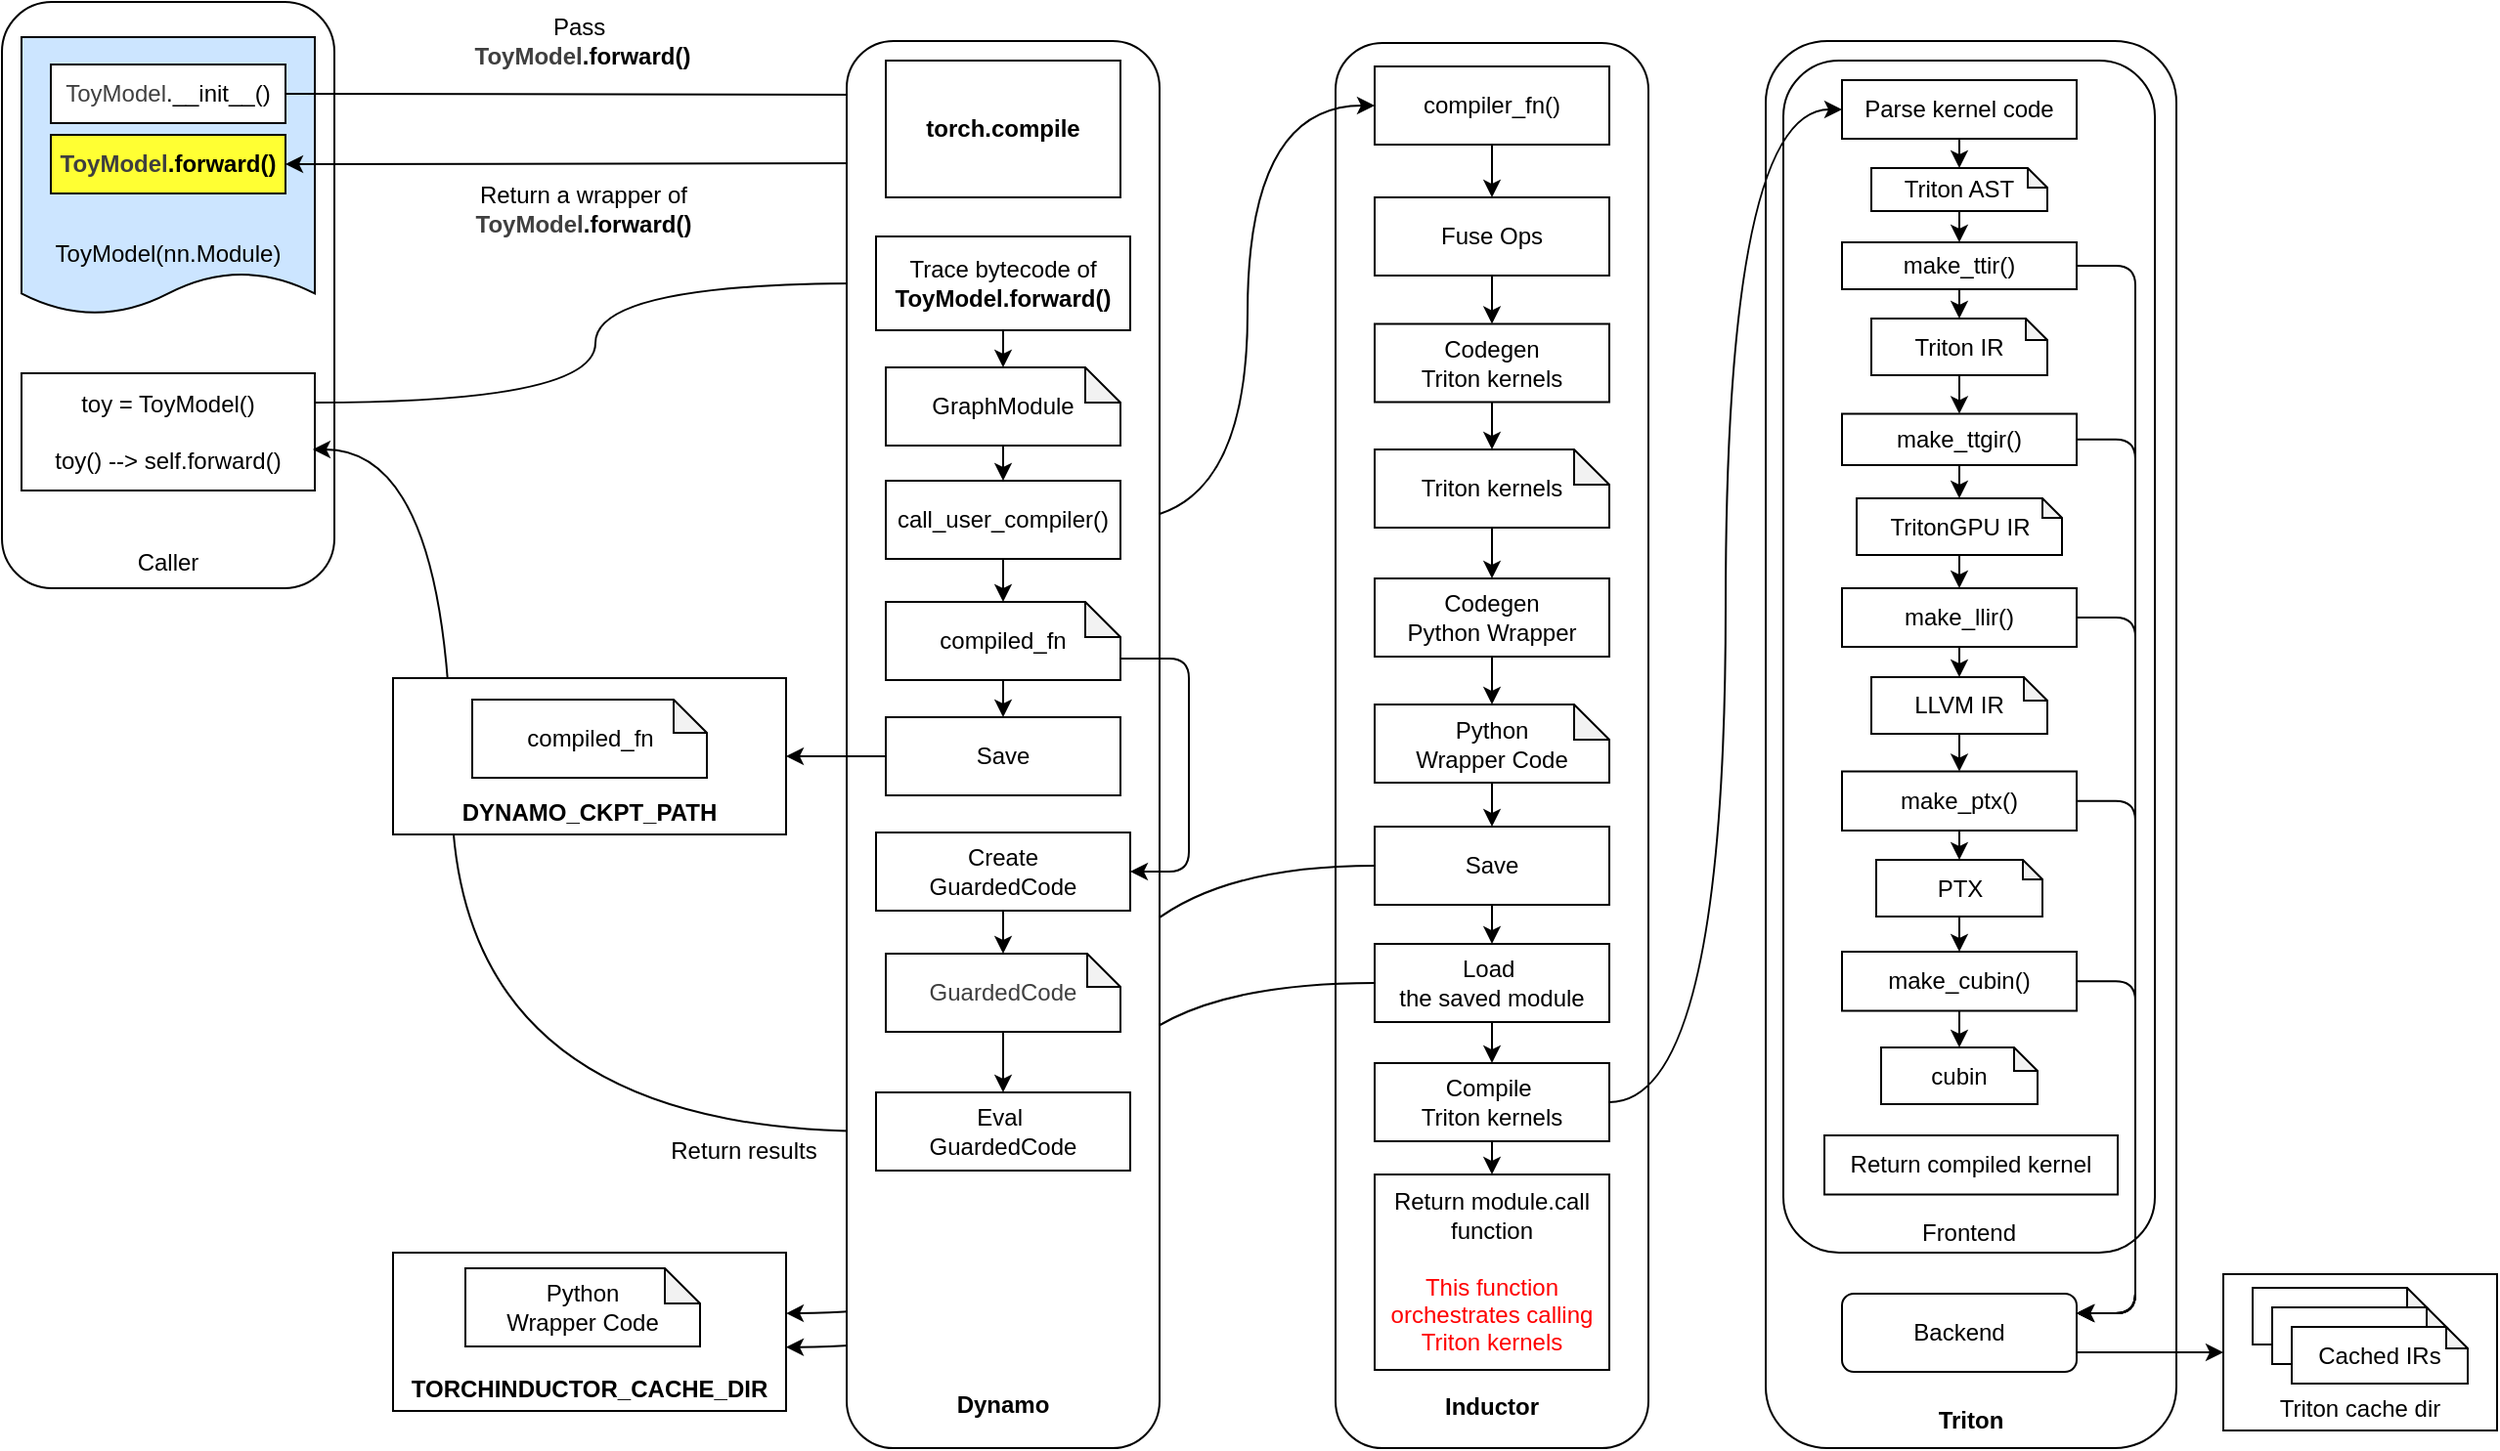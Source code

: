 <mxfile>
    <diagram id="mQL-1gFq4xCnvXei1JIv" name="Page-1">
        <mxGraphModel dx="3562" dy="794" grid="1" gridSize="10" guides="1" tooltips="1" connect="1" arrows="1" fold="1" page="1" pageScale="1" pageWidth="700" pageHeight="1000" math="0" shadow="0">
            <root>
                <mxCell id="0"/>
                <mxCell id="1" parent="0"/>
                <mxCell id="6" value="&lt;div&gt;&lt;b&gt;&lt;br&gt;&lt;/b&gt;&lt;/div&gt;&lt;div&gt;&lt;b&gt;&lt;br&gt;&lt;/b&gt;&lt;/div&gt;&lt;div&gt;&lt;b&gt;&lt;br&gt;&lt;/b&gt;&lt;/div&gt;&lt;div&gt;&lt;b&gt;&lt;br&gt;&lt;/b&gt;&lt;/div&gt;&lt;div&gt;&lt;b&gt;&lt;br&gt;&lt;/b&gt;&lt;/div&gt;&lt;div&gt;&lt;b&gt;&lt;br&gt;&lt;/b&gt;&lt;/div&gt;&lt;div&gt;&lt;b&gt;&lt;br&gt;&lt;/b&gt;&lt;/div&gt;&lt;div&gt;&lt;b&gt;&lt;br&gt;&lt;/b&gt;&lt;/div&gt;&lt;div&gt;&lt;b&gt;&lt;br&gt;&lt;/b&gt;&lt;/div&gt;&lt;div&gt;&lt;b&gt;&lt;br&gt;&lt;/b&gt;&lt;/div&gt;&lt;div&gt;&lt;b&gt;&lt;br&gt;&lt;/b&gt;&lt;/div&gt;&lt;div&gt;&lt;b&gt;&lt;br&gt;&lt;/b&gt;&lt;/div&gt;&lt;div&gt;&lt;b&gt;&lt;br&gt;&lt;/b&gt;&lt;/div&gt;&lt;div&gt;&lt;b&gt;&lt;br&gt;&lt;/b&gt;&lt;/div&gt;&lt;div&gt;&lt;b&gt;&lt;br&gt;&lt;/b&gt;&lt;/div&gt;&lt;div&gt;&lt;b&gt;&lt;br&gt;&lt;/b&gt;&lt;/div&gt;&lt;div&gt;&lt;b&gt;&lt;br&gt;&lt;/b&gt;&lt;/div&gt;&lt;div&gt;&lt;b&gt;&lt;br&gt;&lt;/b&gt;&lt;/div&gt;&lt;div&gt;&lt;b&gt;&lt;br&gt;&lt;/b&gt;&lt;/div&gt;&lt;div&gt;&lt;b&gt;&lt;br&gt;&lt;/b&gt;&lt;/div&gt;&lt;div&gt;&lt;b&gt;&lt;br&gt;&lt;/b&gt;&lt;/div&gt;&lt;div&gt;&lt;b&gt;&lt;br&gt;&lt;/b&gt;&lt;/div&gt;&lt;div&gt;&lt;b&gt;&lt;br&gt;&lt;/b&gt;&lt;/div&gt;&lt;div&gt;&lt;b&gt;&lt;br&gt;&lt;/b&gt;&lt;/div&gt;&lt;div&gt;&lt;b&gt;&lt;br&gt;&lt;/b&gt;&lt;/div&gt;&lt;div&gt;&lt;b&gt;&lt;br&gt;&lt;/b&gt;&lt;/div&gt;&lt;div&gt;&lt;b&gt;&lt;br&gt;&lt;/b&gt;&lt;/div&gt;&lt;div&gt;&lt;b&gt;&lt;br&gt;&lt;/b&gt;&lt;/div&gt;&lt;div&gt;&lt;b&gt;&lt;br&gt;&lt;/b&gt;&lt;/div&gt;&lt;div&gt;&lt;b&gt;&lt;br&gt;&lt;/b&gt;&lt;/div&gt;&lt;div&gt;&lt;b&gt;&lt;br&gt;&lt;/b&gt;&lt;/div&gt;&lt;div&gt;&lt;b&gt;&lt;br&gt;&lt;/b&gt;&lt;/div&gt;&lt;div&gt;&lt;b&gt;&lt;br&gt;&lt;/b&gt;&lt;/div&gt;&lt;div&gt;&lt;b&gt;&lt;br&gt;&lt;/b&gt;&lt;/div&gt;&lt;div&gt;&lt;b&gt;&lt;br&gt;&lt;/b&gt;&lt;/div&gt;&lt;div&gt;&lt;b&gt;&lt;br&gt;&lt;/b&gt;&lt;/div&gt;&lt;div&gt;&lt;b&gt;&lt;br&gt;&lt;/b&gt;&lt;/div&gt;&lt;div&gt;&lt;b&gt;&lt;br&gt;&lt;/b&gt;&lt;/div&gt;&lt;div&gt;&lt;b&gt;&lt;br&gt;&lt;/b&gt;&lt;/div&gt;&lt;div&gt;&lt;b&gt;&lt;br&gt;&lt;/b&gt;&lt;/div&gt;&lt;div&gt;&lt;b&gt;&lt;br&gt;&lt;/b&gt;&lt;/div&gt;&lt;div&gt;&lt;b&gt;&lt;br&gt;&lt;/b&gt;&lt;/div&gt;&lt;div&gt;&lt;b&gt;&lt;br&gt;&lt;/b&gt;&lt;/div&gt;&lt;div&gt;&lt;b&gt;&lt;br&gt;&lt;/b&gt;&lt;/div&gt;&lt;div&gt;&lt;b&gt;&lt;br&gt;&lt;/b&gt;&lt;/div&gt;&lt;div&gt;&lt;b&gt;&lt;br&gt;&lt;/b&gt;&lt;/div&gt;&lt;div&gt;&lt;b&gt;&lt;br&gt;&lt;/b&gt;&lt;/div&gt;&lt;b&gt;Inductor&lt;/b&gt;" style="rounded=1;whiteSpace=wrap;html=1;" parent="1" vertex="1">
                    <mxGeometry x="-678" y="61" width="160" height="719" as="geometry"/>
                </mxCell>
                <mxCell id="36" style="edgeStyle=orthogonalEdgeStyle;curved=1;html=1;exitX=1;exitY=0.5;exitDx=0;exitDy=0;entryX=0;entryY=0.5;entryDx=0;entryDy=0;" parent="1" source="23" target="35" edge="1">
                    <mxGeometry relative="1" as="geometry"/>
                </mxCell>
                <mxCell id="142" style="edgeStyle=none;html=1;exitX=0.5;exitY=1;exitDx=0;exitDy=0;entryX=0.5;entryY=0;entryDx=0;entryDy=0;" edge="1" parent="1" source="35" target="141">
                    <mxGeometry relative="1" as="geometry"/>
                </mxCell>
                <mxCell id="35" value="compiler_fn()" style="rounded=0;whiteSpace=wrap;html=1;" parent="1" vertex="1">
                    <mxGeometry x="-658" y="73" width="120" height="40" as="geometry"/>
                </mxCell>
                <mxCell id="46" value="&lt;div&gt;&lt;br&gt;&lt;/div&gt;&lt;div&gt;&lt;br&gt;&lt;/div&gt;&lt;div&gt;&lt;br&gt;&lt;/div&gt;&lt;div&gt;&lt;br&gt;&lt;/div&gt;&lt;div&gt;&lt;br&gt;&lt;/div&gt;&lt;div&gt;&lt;br&gt;&lt;/div&gt;&lt;div&gt;&lt;br&gt;&lt;/div&gt;&lt;div&gt;&lt;br&gt;&lt;/div&gt;&lt;div&gt;&lt;br&gt;&lt;/div&gt;&lt;div&gt;&lt;br&gt;&lt;/div&gt;&lt;div&gt;&lt;br&gt;&lt;/div&gt;&lt;div&gt;&lt;br&gt;&lt;/div&gt;&lt;div&gt;&lt;br&gt;&lt;/div&gt;&lt;div&gt;&lt;br&gt;&lt;/div&gt;&lt;div&gt;&lt;br&gt;&lt;/div&gt;&lt;div&gt;&lt;br&gt;&lt;/div&gt;&lt;div&gt;&lt;br&gt;&lt;/div&gt;&lt;div&gt;&lt;br&gt;&lt;/div&gt;&lt;div&gt;&lt;br&gt;&lt;/div&gt;Caller" style="rounded=1;whiteSpace=wrap;html=1;" parent="1" vertex="1">
                    <mxGeometry x="-1360" y="40" width="170" height="300" as="geometry"/>
                </mxCell>
                <mxCell id="48" value="&lt;br&gt;&lt;div&gt;&lt;br&gt;&lt;/div&gt;&lt;div&gt;&lt;br&gt;&lt;/div&gt;&lt;div&gt;&lt;br&gt;&lt;/div&gt;&lt;div&gt;&lt;br&gt;&lt;/div&gt;&lt;div&gt;&lt;br&gt;&lt;/div&gt;&lt;div&gt;&lt;br&gt;&lt;/div&gt;&lt;div&gt;ToyModel(nn.Module)&lt;/div&gt;" style="shape=document;whiteSpace=wrap;html=1;boundedLbl=1;size=0.152;fillColor=#CCE5FF;" parent="1" vertex="1">
                    <mxGeometry x="-1350" y="58" width="150" height="142" as="geometry"/>
                </mxCell>
                <mxCell id="49" value="&lt;span style=&quot;color: rgb(0, 0, 0);&quot;&gt;Pass&amp;nbsp;&lt;/span&gt;&lt;div&gt;&lt;span style=&quot;color: rgb(0, 0, 0);&quot;&gt;&lt;b&gt;&lt;span style=&quot;color: rgb(63, 63, 63);&quot;&gt;ToyModel&lt;/span&gt;.forward()&lt;/b&gt;&lt;/span&gt;&lt;/div&gt;" style="text;html=1;align=center;verticalAlign=middle;whiteSpace=wrap;rounded=0;" parent="1" vertex="1">
                    <mxGeometry x="-1118" y="40" width="110" height="40" as="geometry"/>
                </mxCell>
                <mxCell id="53" value="" style="endArrow=classic;html=1;exitX=0;exitY=0.75;exitDx=0;exitDy=0;entryX=1;entryY=0.5;entryDx=0;entryDy=0;" parent="1" source="11" target="57" edge="1">
                    <mxGeometry width="50" height="50" relative="1" as="geometry">
                        <mxPoint x="-1108" y="103" as="sourcePoint"/>
                        <mxPoint x="-1258" y="103" as="targetPoint"/>
                    </mxGeometry>
                </mxCell>
                <mxCell id="54" value="&lt;span style=&quot;color: rgb(0, 0, 0);&quot;&gt;Return a wrapper of&lt;/span&gt;&lt;div&gt;&lt;b&gt;&lt;span style=&quot;color: rgb(63, 63, 63);&quot;&gt;ToyModel&lt;/span&gt;&lt;span style=&quot;color: rgb(0, 0, 0);&quot;&gt;.forward()&lt;/span&gt;&lt;/b&gt;&lt;/div&gt;" style="text;html=1;align=center;verticalAlign=middle;whiteSpace=wrap;rounded=0;" parent="1" vertex="1">
                    <mxGeometry x="-1130.5" y="128" width="135" height="35" as="geometry"/>
                </mxCell>
                <mxCell id="55" value="toy = ToyModel()&lt;div&gt;&lt;br&gt;&lt;/div&gt;&lt;div&gt;toy() --&amp;gt; self.forward()&lt;/div&gt;" style="rounded=0;whiteSpace=wrap;html=1;" parent="1" vertex="1">
                    <mxGeometry x="-1350" y="230" width="150" height="60" as="geometry"/>
                </mxCell>
                <mxCell id="12" style="edgeStyle=none;html=1;exitX=1;exitY=0.5;exitDx=0;exitDy=0;entryX=0;entryY=0.25;entryDx=0;entryDy=0;" parent="1" source="56" target="11" edge="1">
                    <mxGeometry relative="1" as="geometry">
                        <mxPoint x="-1257" y="80" as="sourcePoint"/>
                        <mxPoint x="-1109" y="80" as="targetPoint"/>
                    </mxGeometry>
                </mxCell>
                <mxCell id="56" value="&lt;span style=&quot;color: rgb(63, 63, 63);&quot;&gt;ToyModel&lt;/span&gt;&lt;span style=&quot;color: rgb(0, 0, 0);&quot;&gt;.__init__()&lt;/span&gt;" style="rounded=0;whiteSpace=wrap;html=1;" parent="1" vertex="1">
                    <mxGeometry x="-1335" y="72" width="120" height="30" as="geometry"/>
                </mxCell>
                <mxCell id="57" value="&lt;b&gt;&lt;span style=&quot;color: rgb(63, 63, 63);&quot;&gt;ToyModel&lt;/span&gt;&lt;span style=&quot;color: rgb(0, 0, 0);&quot;&gt;.&lt;span style=&quot;color: rgb(63, 63, 63);&quot;&gt;&lt;span style=&quot;color: rgb(0, 0, 0);&quot;&gt;forward&lt;/span&gt;&lt;/span&gt;()&lt;/span&gt;&lt;/b&gt;" style="rounded=0;whiteSpace=wrap;html=1;fillColor=#FFFF33;" parent="1" vertex="1">
                    <mxGeometry x="-1335" y="108" width="120" height="30" as="geometry"/>
                </mxCell>
                <mxCell id="67" value="Return results" style="text;html=1;align=center;verticalAlign=middle;whiteSpace=wrap;rounded=0;" parent="1" vertex="1">
                    <mxGeometry x="-1048" y="610" width="135" height="35" as="geometry"/>
                </mxCell>
                <mxCell id="68" value="&lt;div&gt;&lt;b&gt;&lt;br&gt;&lt;/b&gt;&lt;/div&gt;&lt;div&gt;&lt;b&gt;&lt;br&gt;&lt;/b&gt;&lt;/div&gt;&lt;div&gt;&lt;b&gt;&lt;br&gt;&lt;/b&gt;&lt;/div&gt;&lt;div&gt;&lt;b&gt;&lt;br&gt;&lt;/b&gt;&lt;/div&gt;&lt;div&gt;&lt;b&gt;&lt;br&gt;&lt;/b&gt;&lt;/div&gt;&lt;div&gt;&lt;b&gt;&lt;br&gt;&lt;/b&gt;&lt;/div&gt;&lt;div&gt;&lt;b&gt;&lt;br&gt;&lt;/b&gt;&lt;/div&gt;&lt;div&gt;&lt;b&gt;&lt;br&gt;&lt;/b&gt;&lt;/div&gt;&lt;div&gt;&lt;b&gt;&lt;br&gt;&lt;/b&gt;&lt;/div&gt;&lt;div&gt;&lt;b&gt;&lt;br&gt;&lt;/b&gt;&lt;/div&gt;&lt;div&gt;&lt;b&gt;&lt;br&gt;&lt;/b&gt;&lt;/div&gt;&lt;div&gt;&lt;b&gt;&lt;br&gt;&lt;/b&gt;&lt;/div&gt;&lt;div&gt;&lt;b&gt;&lt;br&gt;&lt;/b&gt;&lt;/div&gt;&lt;div&gt;&lt;b&gt;&lt;br&gt;&lt;/b&gt;&lt;/div&gt;&lt;div&gt;&lt;b&gt;&lt;br&gt;&lt;/b&gt;&lt;/div&gt;&lt;div&gt;&lt;b&gt;&lt;br&gt;&lt;/b&gt;&lt;/div&gt;&lt;div&gt;&lt;b&gt;&lt;br&gt;&lt;/b&gt;&lt;/div&gt;&lt;div&gt;&lt;b&gt;&lt;br&gt;&lt;/b&gt;&lt;/div&gt;&lt;div&gt;&lt;b&gt;&lt;br&gt;&lt;/b&gt;&lt;/div&gt;&lt;div&gt;&lt;b&gt;&lt;br&gt;&lt;/b&gt;&lt;/div&gt;&lt;div&gt;&lt;b&gt;&lt;br&gt;&lt;/b&gt;&lt;/div&gt;&lt;div&gt;&lt;b&gt;&lt;br&gt;&lt;/b&gt;&lt;/div&gt;&lt;div&gt;&lt;b&gt;&lt;br&gt;&lt;/b&gt;&lt;/div&gt;&lt;div&gt;&lt;b&gt;&lt;br&gt;&lt;/b&gt;&lt;/div&gt;&lt;div&gt;&lt;b&gt;&lt;br&gt;&lt;/b&gt;&lt;/div&gt;&lt;div&gt;&lt;b&gt;&lt;br&gt;&lt;/b&gt;&lt;/div&gt;&lt;div&gt;&lt;b&gt;&lt;br&gt;&lt;/b&gt;&lt;/div&gt;&lt;div&gt;&lt;b&gt;&lt;br&gt;&lt;/b&gt;&lt;/div&gt;&lt;div&gt;&lt;b&gt;&lt;br&gt;&lt;/b&gt;&lt;/div&gt;&lt;div&gt;&lt;b&gt;&lt;br&gt;&lt;/b&gt;&lt;/div&gt;&lt;div&gt;&lt;b&gt;&lt;br&gt;&lt;/b&gt;&lt;/div&gt;&lt;div&gt;&lt;b&gt;&lt;br&gt;&lt;/b&gt;&lt;/div&gt;&lt;div&gt;&lt;b&gt;&lt;br&gt;&lt;/b&gt;&lt;/div&gt;&lt;div&gt;&lt;b&gt;&lt;br&gt;&lt;/b&gt;&lt;/div&gt;&lt;div&gt;&lt;b&gt;&lt;br&gt;&lt;/b&gt;&lt;/div&gt;&lt;div&gt;&lt;b&gt;&lt;br&gt;&lt;/b&gt;&lt;/div&gt;&lt;div&gt;&lt;b&gt;&lt;br&gt;&lt;/b&gt;&lt;/div&gt;&lt;div&gt;&lt;b&gt;&lt;br&gt;&lt;/b&gt;&lt;/div&gt;&lt;div&gt;&lt;span style=&quot;background-color: transparent;&quot;&gt;&lt;b&gt;&lt;br&gt;&lt;/b&gt;&lt;/span&gt;&lt;/div&gt;&lt;div&gt;&lt;span style=&quot;background-color: transparent;&quot;&gt;&lt;b&gt;&lt;br&gt;&lt;/b&gt;&lt;/span&gt;&lt;/div&gt;&lt;div&gt;&lt;span style=&quot;background-color: transparent;&quot;&gt;&lt;b&gt;&lt;br&gt;&lt;/b&gt;&lt;/span&gt;&lt;/div&gt;&lt;div&gt;&lt;span style=&quot;background-color: transparent;&quot;&gt;&lt;b&gt;&lt;br&gt;&lt;/b&gt;&lt;/span&gt;&lt;/div&gt;&lt;div&gt;&lt;span style=&quot;background-color: transparent;&quot;&gt;&lt;b&gt;&lt;br&gt;&lt;/b&gt;&lt;/span&gt;&lt;/div&gt;&lt;div&gt;&lt;span style=&quot;background-color: transparent;&quot;&gt;&lt;b&gt;&lt;br&gt;&lt;/b&gt;&lt;/span&gt;&lt;/div&gt;&lt;div&gt;&lt;span style=&quot;background-color: transparent;&quot;&gt;&lt;b&gt;&lt;br&gt;&lt;/b&gt;&lt;/span&gt;&lt;/div&gt;&lt;div&gt;&lt;span style=&quot;background-color: transparent;&quot;&gt;&lt;b&gt;&lt;br&gt;&lt;/b&gt;&lt;/span&gt;&lt;/div&gt;&lt;div&gt;&lt;span style=&quot;background-color: transparent;&quot;&gt;&lt;b&gt;&lt;br&gt;&lt;/b&gt;&lt;/span&gt;&lt;/div&gt;&lt;div&gt;&lt;span style=&quot;background-color: transparent;&quot;&gt;&lt;b&gt;&lt;br&gt;&lt;/b&gt;&lt;/span&gt;&lt;/div&gt;&lt;div&gt;&lt;span style=&quot;background-color: transparent;&quot;&gt;&lt;b&gt;Triton&lt;/b&gt;&lt;/span&gt;&lt;/div&gt;" style="rounded=1;whiteSpace=wrap;html=1;" parent="1" vertex="1">
                    <mxGeometry x="-458" y="60" width="210" height="720" as="geometry"/>
                </mxCell>
                <mxCell id="73" value="&lt;div&gt;&lt;br&gt;&lt;/div&gt;&lt;div&gt;&lt;br&gt;&lt;/div&gt;&lt;div&gt;&lt;br&gt;&lt;/div&gt;&lt;div&gt;&lt;br&gt;&lt;/div&gt;&lt;div&gt;&lt;br&gt;&lt;/div&gt;&lt;div&gt;&lt;br&gt;&lt;/div&gt;&lt;div&gt;&lt;br&gt;&lt;/div&gt;&lt;div&gt;&lt;br&gt;&lt;/div&gt;&lt;div&gt;&lt;br&gt;&lt;/div&gt;&lt;div&gt;&lt;br&gt;&lt;/div&gt;&lt;div&gt;&lt;br&gt;&lt;/div&gt;&lt;div&gt;&lt;br&gt;&lt;/div&gt;&lt;div&gt;&lt;br&gt;&lt;/div&gt;&lt;div&gt;&lt;br&gt;&lt;/div&gt;&lt;div&gt;&lt;br&gt;&lt;/div&gt;&lt;div&gt;&lt;br&gt;&lt;/div&gt;&lt;div&gt;&lt;br&gt;&lt;/div&gt;&lt;div&gt;&lt;br&gt;&lt;/div&gt;&lt;div&gt;&lt;br&gt;&lt;/div&gt;&lt;div&gt;&lt;br&gt;&lt;/div&gt;&lt;div&gt;&lt;br&gt;&lt;/div&gt;&lt;div&gt;&lt;br&gt;&lt;/div&gt;&lt;div&gt;&lt;br&gt;&lt;/div&gt;&lt;div&gt;&lt;br&gt;&lt;/div&gt;&lt;div&gt;&lt;br&gt;&lt;/div&gt;&lt;div&gt;&lt;br&gt;&lt;/div&gt;&lt;div&gt;&lt;br&gt;&lt;/div&gt;&lt;div&gt;&lt;br&gt;&lt;/div&gt;&lt;div&gt;&lt;br&gt;&lt;/div&gt;&lt;div&gt;&lt;br&gt;&lt;/div&gt;&lt;div&gt;&lt;br&gt;&lt;/div&gt;&lt;div&gt;&lt;br&gt;&lt;/div&gt;&lt;div&gt;&lt;br&gt;&lt;/div&gt;&lt;div&gt;&lt;br&gt;&lt;/div&gt;&lt;div&gt;&lt;br&gt;&lt;/div&gt;&lt;div&gt;&lt;br&gt;&lt;/div&gt;&lt;div&gt;&lt;br&gt;&lt;/div&gt;&lt;div&gt;&lt;br&gt;&lt;/div&gt;&lt;div&gt;&lt;br&gt;&lt;/div&gt;&lt;div&gt;&lt;br&gt;&lt;/div&gt;&lt;div&gt;&lt;br&gt;&lt;/div&gt;&lt;div&gt;Frontend&lt;/div&gt;" style="rounded=1;whiteSpace=wrap;html=1;" parent="1" vertex="1">
                    <mxGeometry x="-449" y="70" width="190" height="610" as="geometry"/>
                </mxCell>
                <mxCell id="74" value="Parse kernel code" style="rounded=0;whiteSpace=wrap;html=1;" parent="1" vertex="1">
                    <mxGeometry x="-419" y="80" width="120" height="30" as="geometry"/>
                </mxCell>
                <mxCell id="101" style="edgeStyle=entityRelationEdgeStyle;html=1;exitX=1;exitY=0.5;exitDx=0;exitDy=0;entryX=1;entryY=0.25;entryDx=0;entryDy=0;" parent="1" source="76" target="85" edge="1">
                    <mxGeometry relative="1" as="geometry"/>
                </mxCell>
                <mxCell id="76" value="make_ttir()" style="rounded=0;whiteSpace=wrap;html=1;" parent="1" vertex="1">
                    <mxGeometry x="-419" y="163" width="120" height="24" as="geometry"/>
                </mxCell>
                <mxCell id="77" value="" style="endArrow=classic;html=1;curved=1;entryX=0.5;entryY=0;entryDx=0;entryDy=0;exitX=0.5;exitY=1;exitDx=0;exitDy=0;entryPerimeter=0;" parent="1" source="74" target="97" edge="1">
                    <mxGeometry width="50" height="50" relative="1" as="geometry">
                        <mxPoint x="-403" y="123" as="sourcePoint"/>
                        <mxPoint x="-378" y="140" as="targetPoint"/>
                    </mxGeometry>
                </mxCell>
                <mxCell id="80" value="Codegen&lt;div&gt;Triton kernels&lt;/div&gt;" style="rounded=0;whiteSpace=wrap;html=1;" parent="1" vertex="1">
                    <mxGeometry x="-658" y="204.75" width="120" height="40" as="geometry"/>
                </mxCell>
                <mxCell id="83" value="" style="endArrow=classic;html=1;curved=1;entryX=0.5;entryY=0;entryDx=0;entryDy=0;exitX=0.5;exitY=1;exitDx=0;exitDy=0;exitPerimeter=0;" parent="1" source="97" target="76" edge="1">
                    <mxGeometry width="50" height="50" relative="1" as="geometry">
                        <mxPoint x="-378" y="174" as="sourcePoint"/>
                        <mxPoint x="-588" y="279" as="targetPoint"/>
                    </mxGeometry>
                </mxCell>
                <mxCell id="133" style="edgeStyle=orthogonalEdgeStyle;curved=1;html=1;exitX=1;exitY=0.75;exitDx=0;exitDy=0;entryX=0;entryY=0.5;entryDx=0;entryDy=0;" parent="1" source="85" target="70" edge="1">
                    <mxGeometry relative="1" as="geometry"/>
                </mxCell>
                <mxCell id="85" value="Backend" style="rounded=1;whiteSpace=wrap;html=1;" parent="1" vertex="1">
                    <mxGeometry x="-419" y="701" width="120" height="40" as="geometry"/>
                </mxCell>
                <mxCell id="149" style="edgeStyle=none;html=1;exitX=0.5;exitY=1;exitDx=0;exitDy=0;exitPerimeter=0;entryX=0.5;entryY=0;entryDx=0;entryDy=0;" edge="1" parent="1" source="96" target="147">
                    <mxGeometry relative="1" as="geometry"/>
                </mxCell>
                <mxCell id="96" value="&lt;span style=&quot;color: rgb(0, 0, 0);&quot;&gt;Triton kernels&lt;/span&gt;" style="shape=note;whiteSpace=wrap;html=1;backgroundOutline=1;darkOpacity=0.05;align=center;size=18;" parent="1" vertex="1">
                    <mxGeometry x="-658" y="269" width="120" height="40" as="geometry"/>
                </mxCell>
                <mxCell id="97" value="&lt;span style=&quot;color: rgb(0, 0, 0);&quot;&gt;Triton AST&lt;/span&gt;" style="shape=note;whiteSpace=wrap;html=1;backgroundOutline=1;darkOpacity=0.05;align=center;size=10;" parent="1" vertex="1">
                    <mxGeometry x="-404" y="125" width="90" height="22" as="geometry"/>
                </mxCell>
                <mxCell id="98" value="&lt;span style=&quot;color: rgb(0, 0, 0);&quot;&gt;Triton IR&lt;/span&gt;" style="shape=note;whiteSpace=wrap;html=1;backgroundOutline=1;darkOpacity=0.05;align=center;size=11;" parent="1" vertex="1">
                    <mxGeometry x="-404" y="202" width="90" height="29" as="geometry"/>
                </mxCell>
                <mxCell id="100" value="" style="endArrow=classic;html=1;curved=1;entryX=0.5;entryY=0;entryDx=0;entryDy=0;entryPerimeter=0;exitX=0.5;exitY=1;exitDx=0;exitDy=0;" parent="1" source="76" target="98" edge="1">
                    <mxGeometry width="50" height="50" relative="1" as="geometry">
                        <mxPoint x="-798" y="380" as="sourcePoint"/>
                        <mxPoint x="-748" y="330" as="targetPoint"/>
                    </mxGeometry>
                </mxCell>
                <mxCell id="104" style="edgeStyle=entityRelationEdgeStyle;html=1;exitX=1;exitY=0.5;exitDx=0;exitDy=0;entryX=1;entryY=0.25;entryDx=0;entryDy=0;" parent="1" source="102" target="85" edge="1">
                    <mxGeometry relative="1" as="geometry"/>
                </mxCell>
                <mxCell id="102" value="make_ttgir()" style="rounded=0;whiteSpace=wrap;html=1;" parent="1" vertex="1">
                    <mxGeometry x="-419" y="250.75" width="120" height="26.25" as="geometry"/>
                </mxCell>
                <mxCell id="103" value="" style="endArrow=classic;html=1;exitX=0.5;exitY=1;exitDx=0;exitDy=0;exitPerimeter=0;entryX=0.5;entryY=0;entryDx=0;entryDy=0;" parent="1" source="98" target="102" edge="1">
                    <mxGeometry width="50" height="50" relative="1" as="geometry">
                        <mxPoint x="-378.5" y="318" as="sourcePoint"/>
                        <mxPoint x="-378" y="270" as="targetPoint"/>
                    </mxGeometry>
                </mxCell>
                <mxCell id="105" value="&lt;span style=&quot;color: rgb(0, 0, 0);&quot;&gt;TritonGPU IR&lt;/span&gt;" style="shape=note;whiteSpace=wrap;html=1;backgroundOutline=1;darkOpacity=0.05;align=center;size=10;" parent="1" vertex="1">
                    <mxGeometry x="-411.5" y="294" width="105" height="29" as="geometry"/>
                </mxCell>
                <mxCell id="107" value="" style="endArrow=classic;html=1;exitX=0.5;exitY=1;exitDx=0;exitDy=0;entryX=0.5;entryY=0;entryDx=0;entryDy=0;entryPerimeter=0;" parent="1" source="102" target="105" edge="1">
                    <mxGeometry width="50" height="50" relative="1" as="geometry">
                        <mxPoint x="-398" y="350.5" as="sourcePoint"/>
                        <mxPoint x="-398" y="400.5" as="targetPoint"/>
                    </mxGeometry>
                </mxCell>
                <mxCell id="116" style="edgeStyle=entityRelationEdgeStyle;html=1;exitX=1;exitY=0.5;exitDx=0;exitDy=0;entryX=1;entryY=0.25;entryDx=0;entryDy=0;" parent="1" source="108" target="85" edge="1">
                    <mxGeometry relative="1" as="geometry"/>
                </mxCell>
                <mxCell id="108" value="make_llir()" style="rounded=0;whiteSpace=wrap;html=1;" parent="1" vertex="1">
                    <mxGeometry x="-419" y="340" width="120" height="30" as="geometry"/>
                </mxCell>
                <mxCell id="109" value="" style="endArrow=classic;html=1;exitX=0.5;exitY=1;exitDx=0;exitDy=0;entryX=0.5;entryY=0;entryDx=0;entryDy=0;exitPerimeter=0;" parent="1" source="105" target="108" edge="1">
                    <mxGeometry width="50" height="50" relative="1" as="geometry">
                        <mxPoint x="-368" y="312" as="sourcePoint"/>
                        <mxPoint x="-368" y="332" as="targetPoint"/>
                    </mxGeometry>
                </mxCell>
                <mxCell id="110" value="&lt;span style=&quot;color: rgb(0, 0, 0);&quot;&gt;LLVM IR&lt;/span&gt;" style="shape=note;whiteSpace=wrap;html=1;backgroundOutline=1;darkOpacity=0.05;align=center;size=12;" parent="1" vertex="1">
                    <mxGeometry x="-404" y="385.5" width="90" height="29" as="geometry"/>
                </mxCell>
                <mxCell id="111" value="" style="endArrow=classic;html=1;entryX=0.5;entryY=0;entryDx=0;entryDy=0;entryPerimeter=0;exitX=0.5;exitY=1;exitDx=0;exitDy=0;" parent="1" source="108" target="110" edge="1">
                    <mxGeometry width="50" height="50" relative="1" as="geometry">
                        <mxPoint x="-378" y="400" as="sourcePoint"/>
                        <mxPoint x="-368" y="378" as="targetPoint"/>
                    </mxGeometry>
                </mxCell>
                <mxCell id="117" style="edgeStyle=entityRelationEdgeStyle;html=1;exitX=1;exitY=0.5;exitDx=0;exitDy=0;entryX=1;entryY=0.25;entryDx=0;entryDy=0;" parent="1" source="112" target="85" edge="1">
                    <mxGeometry relative="1" as="geometry"/>
                </mxCell>
                <mxCell id="112" value="make_ptx()" style="rounded=0;whiteSpace=wrap;html=1;" parent="1" vertex="1">
                    <mxGeometry x="-419" y="433.75" width="120" height="30.25" as="geometry"/>
                </mxCell>
                <mxCell id="113" value="" style="endArrow=classic;html=1;entryX=0.5;entryY=0;entryDx=0;entryDy=0;exitX=0.5;exitY=1;exitDx=0;exitDy=0;exitPerimeter=0;" parent="1" source="110" target="112" edge="1">
                    <mxGeometry width="50" height="50" relative="1" as="geometry">
                        <mxPoint x="-368" y="400" as="sourcePoint"/>
                        <mxPoint x="-368" y="420" as="targetPoint"/>
                    </mxGeometry>
                </mxCell>
                <mxCell id="114" value="&lt;span style=&quot;color: rgb(0, 0, 0);&quot;&gt;PTX&lt;/span&gt;" style="shape=note;whiteSpace=wrap;html=1;backgroundOutline=1;darkOpacity=0.05;align=center;size=10;" parent="1" vertex="1">
                    <mxGeometry x="-401.5" y="479" width="85" height="29" as="geometry"/>
                </mxCell>
                <mxCell id="115" value="" style="endArrow=classic;html=1;entryX=0.5;entryY=0;entryDx=0;entryDy=0;exitX=0.5;exitY=1;exitDx=0;exitDy=0;entryPerimeter=0;" parent="1" source="112" target="114" edge="1">
                    <mxGeometry width="50" height="50" relative="1" as="geometry">
                        <mxPoint x="-368" y="427" as="sourcePoint"/>
                        <mxPoint x="-368" y="444" as="targetPoint"/>
                    </mxGeometry>
                </mxCell>
                <mxCell id="127" style="edgeStyle=entityRelationEdgeStyle;html=1;exitX=1;exitY=0.5;exitDx=0;exitDy=0;entryX=1;entryY=0.25;entryDx=0;entryDy=0;" parent="1" source="118" target="85" edge="1">
                    <mxGeometry relative="1" as="geometry"/>
                </mxCell>
                <mxCell id="118" value="make_cubin()" style="rounded=0;whiteSpace=wrap;html=1;" parent="1" vertex="1">
                    <mxGeometry x="-419" y="526" width="120" height="30.25" as="geometry"/>
                </mxCell>
                <mxCell id="119" value="" style="endArrow=classic;html=1;entryX=0.5;entryY=0;entryDx=0;entryDy=0;exitX=0.5;exitY=1;exitDx=0;exitDy=0;exitPerimeter=0;" parent="1" source="114" target="118" edge="1">
                    <mxGeometry width="50" height="50" relative="1" as="geometry">
                        <mxPoint x="-368" y="474" as="sourcePoint"/>
                        <mxPoint x="-368" y="489" as="targetPoint"/>
                    </mxGeometry>
                </mxCell>
                <mxCell id="120" value="&lt;span style=&quot;color: rgb(0, 0, 0);&quot;&gt;cubin&lt;/span&gt;" style="shape=note;whiteSpace=wrap;html=1;backgroundOutline=1;darkOpacity=0.05;align=center;size=12;" parent="1" vertex="1">
                    <mxGeometry x="-399" y="575" width="80" height="29" as="geometry"/>
                </mxCell>
                <mxCell id="121" value="" style="endArrow=classic;html=1;entryX=0.5;entryY=0;entryDx=0;entryDy=0;exitX=0.5;exitY=1;exitDx=0;exitDy=0;entryPerimeter=0;" parent="1" source="118" target="120" edge="1">
                    <mxGeometry width="50" height="50" relative="1" as="geometry">
                        <mxPoint x="-368" y="518" as="sourcePoint"/>
                        <mxPoint x="-368" y="536" as="targetPoint"/>
                    </mxGeometry>
                </mxCell>
                <mxCell id="128" value="Return compiled kernel" style="rounded=0;whiteSpace=wrap;html=1;" parent="1" vertex="1">
                    <mxGeometry x="-428" y="620" width="150" height="30.25" as="geometry"/>
                </mxCell>
                <mxCell id="145" style="edgeStyle=none;html=1;exitX=0.5;exitY=1;exitDx=0;exitDy=0;entryX=0.5;entryY=0;entryDx=0;entryDy=0;" edge="1" parent="1" source="141" target="80">
                    <mxGeometry relative="1" as="geometry"/>
                </mxCell>
                <mxCell id="141" value="Fuse Ops" style="rounded=0;whiteSpace=wrap;html=1;" vertex="1" parent="1">
                    <mxGeometry x="-658" y="140" width="120" height="40" as="geometry"/>
                </mxCell>
                <mxCell id="146" style="edgeStyle=none;html=1;exitX=0.5;exitY=1;exitDx=0;exitDy=0;entryX=0.5;entryY=0;entryDx=0;entryDy=0;entryPerimeter=0;" edge="1" parent="1" source="80" target="96">
                    <mxGeometry relative="1" as="geometry"/>
                </mxCell>
                <mxCell id="147" value="Codegen&lt;div&gt;Python Wrapper&lt;/div&gt;" style="rounded=0;whiteSpace=wrap;html=1;" vertex="1" parent="1">
                    <mxGeometry x="-658" y="335" width="120" height="40" as="geometry"/>
                </mxCell>
                <mxCell id="153" style="edgeStyle=none;html=1;exitX=0.5;exitY=1;exitDx=0;exitDy=0;exitPerimeter=0;entryX=0.5;entryY=0;entryDx=0;entryDy=0;" edge="1" parent="1" source="150" target="155">
                    <mxGeometry relative="1" as="geometry">
                        <mxPoint x="-598" y="470" as="targetPoint"/>
                    </mxGeometry>
                </mxCell>
                <mxCell id="150" value="&lt;span style=&quot;color: rgb(0, 0, 0);&quot;&gt;Python&lt;/span&gt;&lt;div&gt;&lt;span style=&quot;color: rgb(0, 0, 0);&quot;&gt;Wrapper Code&lt;/span&gt;&lt;/div&gt;" style="shape=note;whiteSpace=wrap;html=1;backgroundOutline=1;darkOpacity=0.05;align=center;size=18;" vertex="1" parent="1">
                    <mxGeometry x="-658" y="399.5" width="120" height="40" as="geometry"/>
                </mxCell>
                <mxCell id="151" style="edgeStyle=none;html=1;exitX=0.5;exitY=1;exitDx=0;exitDy=0;entryX=0.5;entryY=0;entryDx=0;entryDy=0;entryPerimeter=0;" edge="1" parent="1" source="147" target="150">
                    <mxGeometry relative="1" as="geometry"/>
                </mxCell>
                <mxCell id="165" style="edgeStyle=orthogonalEdgeStyle;curved=1;html=1;exitX=0.5;exitY=1;exitDx=0;exitDy=0;entryX=0.5;entryY=0;entryDx=0;entryDy=0;" edge="1" parent="1" source="155" target="160">
                    <mxGeometry relative="1" as="geometry"/>
                </mxCell>
                <mxCell id="155" value="Save" style="rounded=0;whiteSpace=wrap;html=1;" vertex="1" parent="1">
                    <mxGeometry x="-658" y="462" width="120" height="40" as="geometry"/>
                </mxCell>
                <mxCell id="157" value="" style="group" vertex="1" connectable="0" parent="1">
                    <mxGeometry x="-1160" y="680" width="201" height="81" as="geometry"/>
                </mxCell>
                <mxCell id="154" value="&lt;b&gt;&lt;br&gt;&lt;/b&gt;&lt;div&gt;&lt;font style=&quot;font-size: 8px;&quot;&gt;&lt;b&gt;&lt;br&gt;&lt;/b&gt;&lt;/font&gt;&lt;/div&gt;&lt;div&gt;&lt;font style=&quot;font-size: 8px;&quot;&gt;&lt;b&gt;&lt;br&gt;&lt;/b&gt;&lt;/font&gt;&lt;/div&gt;&lt;div&gt;&lt;span style=&quot;background-color: transparent;&quot;&gt;&lt;font style=&quot;font-size: 12px;&quot;&gt;&lt;b&gt;&lt;br&gt;&lt;/b&gt;&lt;/font&gt;&lt;/span&gt;&lt;/div&gt;&lt;div&gt;&lt;span style=&quot;background-color: transparent;&quot;&gt;&lt;font style=&quot;font-size: 12px;&quot;&gt;&lt;b&gt;TORCHINDUCTOR_CACHE_DIR&lt;/b&gt;&lt;/font&gt;&lt;/span&gt;&lt;/div&gt;" style="rounded=0;whiteSpace=wrap;html=1;" vertex="1" parent="157">
                    <mxGeometry width="201" height="81" as="geometry"/>
                </mxCell>
                <mxCell id="156" value="&lt;span style=&quot;color: rgb(0, 0, 0);&quot;&gt;Python&lt;/span&gt;&lt;div&gt;&lt;span style=&quot;color: rgb(0, 0, 0);&quot;&gt;Wrapper Code&lt;/span&gt;&lt;/div&gt;" style="shape=note;whiteSpace=wrap;html=1;backgroundOutline=1;darkOpacity=0.05;align=center;size=18;" vertex="1" parent="157">
                    <mxGeometry x="37" y="8" width="120" height="40" as="geometry"/>
                </mxCell>
                <mxCell id="159" style="edgeStyle=orthogonalEdgeStyle;curved=1;html=1;exitX=0;exitY=0.5;exitDx=0;exitDy=0;entryX=1;entryY=0.383;entryDx=0;entryDy=0;entryPerimeter=0;" edge="1" parent="1" source="155" target="154">
                    <mxGeometry relative="1" as="geometry"/>
                </mxCell>
                <mxCell id="66" style="edgeStyle=orthogonalEdgeStyle;curved=1;html=1;exitX=0;exitY=0.5;exitDx=0;exitDy=0;entryX=0.993;entryY=0.65;entryDx=0;entryDy=0;entryPerimeter=0;" parent="1" source="45" target="55" edge="1">
                    <mxGeometry relative="1" as="geometry">
                        <Array as="points">
                            <mxPoint x="-1130" y="618"/>
                            <mxPoint x="-1130" y="269"/>
                        </Array>
                    </mxGeometry>
                </mxCell>
                <mxCell id="158" value="" style="group" vertex="1" connectable="0" parent="1">
                    <mxGeometry x="-1160" y="386" width="201" height="80" as="geometry"/>
                </mxCell>
                <mxCell id="27" value="&lt;div&gt;&lt;br&gt;&lt;/div&gt;&lt;div&gt;&lt;br&gt;&lt;/div&gt;&lt;div&gt;&lt;br&gt;&lt;/div&gt;&lt;div&gt;&lt;br&gt;&lt;/div&gt;&lt;b&gt;DYNAMO_CKPT_PATH&lt;/b&gt;" style="rounded=0;whiteSpace=wrap;html=1;" parent="158" vertex="1">
                    <mxGeometry width="201" height="80" as="geometry"/>
                </mxCell>
                <mxCell id="92" value="&lt;span style=&quot;color: rgb(0, 0, 0);&quot;&gt;compiled_fn&lt;/span&gt;" style="shape=note;whiteSpace=wrap;html=1;backgroundOutline=1;darkOpacity=0.05;align=center;size=17;" parent="158" vertex="1">
                    <mxGeometry x="40.5" y="11" width="120" height="40" as="geometry"/>
                </mxCell>
                <mxCell id="161" style="edgeStyle=orthogonalEdgeStyle;curved=1;html=1;exitX=0;exitY=0.5;exitDx=0;exitDy=0;entryX=1;entryY=0.597;entryDx=0;entryDy=0;entryPerimeter=0;" edge="1" parent="1" source="160" target="154">
                    <mxGeometry relative="1" as="geometry"/>
                </mxCell>
                <mxCell id="169" style="edgeStyle=orthogonalEdgeStyle;curved=1;html=1;exitX=0.5;exitY=1;exitDx=0;exitDy=0;entryX=0.5;entryY=0;entryDx=0;entryDy=0;" edge="1" parent="1" source="160" target="167">
                    <mxGeometry relative="1" as="geometry"/>
                </mxCell>
                <mxCell id="160" value="Load&amp;nbsp;&lt;div&gt;the saved module&lt;/div&gt;" style="rounded=0;whiteSpace=wrap;html=1;" vertex="1" parent="1">
                    <mxGeometry x="-658" y="522" width="120" height="40" as="geometry"/>
                </mxCell>
                <mxCell id="134" style="edgeStyle=orthogonalEdgeStyle;curved=1;html=1;exitX=1;exitY=0.25;exitDx=0;exitDy=0;entryX=0;entryY=0.5;entryDx=0;entryDy=0;" parent="1" source="55" target="20" edge="1">
                    <mxGeometry relative="1" as="geometry"/>
                </mxCell>
                <mxCell id="162" value="" style="group" vertex="1" connectable="0" parent="1">
                    <mxGeometry x="-928" y="60" width="160" height="720" as="geometry"/>
                </mxCell>
                <mxCell id="3" value="&lt;div&gt;&lt;br&gt;&lt;/div&gt;&lt;div&gt;&lt;br&gt;&lt;/div&gt;&lt;div&gt;&lt;br&gt;&lt;/div&gt;&lt;div&gt;&lt;br&gt;&lt;/div&gt;&lt;div&gt;&lt;br&gt;&lt;/div&gt;&lt;div&gt;&lt;br&gt;&lt;/div&gt;&lt;div&gt;&lt;br&gt;&lt;/div&gt;&lt;div&gt;&lt;br&gt;&lt;/div&gt;&lt;div&gt;&lt;br&gt;&lt;/div&gt;&lt;div&gt;&lt;br&gt;&lt;/div&gt;&lt;div&gt;&lt;br&gt;&lt;/div&gt;&lt;div&gt;&lt;br&gt;&lt;/div&gt;&lt;div&gt;&lt;br&gt;&lt;/div&gt;&lt;div&gt;&lt;br&gt;&lt;/div&gt;&lt;div&gt;&lt;br&gt;&lt;/div&gt;&lt;div&gt;&lt;br&gt;&lt;/div&gt;&lt;div&gt;&lt;br&gt;&lt;/div&gt;&lt;div&gt;&lt;br&gt;&lt;/div&gt;&lt;div&gt;&lt;br&gt;&lt;/div&gt;&lt;div&gt;&lt;br&gt;&lt;/div&gt;&lt;div&gt;&lt;br&gt;&lt;/div&gt;&lt;div&gt;&lt;br&gt;&lt;/div&gt;&lt;div&gt;&lt;br&gt;&lt;/div&gt;&lt;div&gt;&lt;br&gt;&lt;/div&gt;&lt;div&gt;&lt;br&gt;&lt;/div&gt;&lt;div&gt;&lt;br&gt;&lt;/div&gt;&lt;div&gt;&lt;br&gt;&lt;/div&gt;&lt;div&gt;&lt;br&gt;&lt;/div&gt;&lt;div&gt;&lt;br&gt;&lt;/div&gt;&lt;div&gt;&lt;br&gt;&lt;/div&gt;&lt;div&gt;&lt;br&gt;&lt;/div&gt;&lt;div&gt;&lt;br&gt;&lt;/div&gt;&lt;div&gt;&lt;br&gt;&lt;/div&gt;&lt;div&gt;&lt;br&gt;&lt;/div&gt;&lt;div&gt;&lt;br&gt;&lt;/div&gt;&lt;div&gt;&lt;br&gt;&lt;/div&gt;&lt;div&gt;&lt;br&gt;&lt;/div&gt;&lt;div&gt;&lt;br&gt;&lt;/div&gt;&lt;div&gt;&lt;br&gt;&lt;/div&gt;&lt;div&gt;&lt;br&gt;&lt;/div&gt;&lt;div&gt;&lt;br&gt;&lt;/div&gt;&lt;div&gt;&lt;br&gt;&lt;/div&gt;&lt;div&gt;&lt;br&gt;&lt;/div&gt;&lt;div&gt;&lt;br&gt;&lt;/div&gt;&lt;div&gt;&lt;br&gt;&lt;/div&gt;&lt;div&gt;&lt;br&gt;&lt;/div&gt;&lt;div&gt;&lt;br&gt;&lt;/div&gt;&lt;b&gt;Dynamo&lt;/b&gt;" style="rounded=1;whiteSpace=wrap;html=1;" parent="162" vertex="1">
                    <mxGeometry width="160" height="720" as="geometry"/>
                </mxCell>
                <mxCell id="11" value="&lt;span style=&quot;color: rgb(0, 0, 0);&quot;&gt;&lt;b&gt;torch.compile&lt;/b&gt;&lt;/span&gt;" style="rounded=0;whiteSpace=wrap;html=1;" parent="162" vertex="1">
                    <mxGeometry x="20" y="10" width="120" height="70" as="geometry"/>
                </mxCell>
                <mxCell id="22" style="edgeStyle=none;html=1;exitX=0.5;exitY=1;exitDx=0;exitDy=0;entryX=0.5;entryY=0;entryDx=0;entryDy=0;entryPerimeter=0;" parent="162" source="20" target="90" edge="1">
                    <mxGeometry relative="1" as="geometry">
                        <mxPoint x="80" y="75" as="targetPoint"/>
                    </mxGeometry>
                </mxCell>
                <mxCell id="20" value="Trace bytecode of&lt;div&gt;&lt;b&gt;ToyModel.forward()&lt;/b&gt;&lt;/div&gt;" style="rounded=0;whiteSpace=wrap;html=1;" parent="162" vertex="1">
                    <mxGeometry x="15" y="100" width="130" height="48" as="geometry"/>
                </mxCell>
                <mxCell id="23" value="call_user_compiler()" style="rounded=0;whiteSpace=wrap;html=1;" parent="162" vertex="1">
                    <mxGeometry x="20" y="225" width="120" height="40" as="geometry"/>
                </mxCell>
                <mxCell id="44" style="edgeStyle=entityRelationEdgeStyle;html=1;exitX=0;exitY=0;exitDx=120;exitDy=29;exitPerimeter=0;" parent="162" source="91" target="40" edge="1">
                    <mxGeometry relative="1" as="geometry">
                        <mxPoint x="140" y="210" as="sourcePoint"/>
                    </mxGeometry>
                </mxCell>
                <mxCell id="135" style="edgeStyle=orthogonalEdgeStyle;curved=1;html=1;exitX=0;exitY=0.5;exitDx=0;exitDy=0;entryX=1;entryY=0.5;entryDx=0;entryDy=0;" parent="162" source="37" target="27" edge="1">
                    <mxGeometry relative="1" as="geometry"/>
                </mxCell>
                <mxCell id="37" value="Save" style="rounded=0;whiteSpace=wrap;html=1;" parent="162" vertex="1">
                    <mxGeometry x="20" y="346" width="120" height="40" as="geometry"/>
                </mxCell>
                <mxCell id="40" value="Create&lt;div&gt;GuardedCode&lt;/div&gt;" style="rounded=0;whiteSpace=wrap;html=1;" parent="162" vertex="1">
                    <mxGeometry x="15" y="405" width="130" height="40" as="geometry"/>
                </mxCell>
                <mxCell id="45" value="Eval&amp;nbsp;&lt;div&gt;GuardedCode&lt;/div&gt;" style="rounded=0;whiteSpace=wrap;html=1;" parent="162" vertex="1">
                    <mxGeometry x="15" y="538" width="130" height="40" as="geometry"/>
                </mxCell>
                <mxCell id="90" value="&lt;span style=&quot;color: rgb(0, 0, 0);&quot;&gt;GraphModule&lt;/span&gt;" style="shape=note;whiteSpace=wrap;html=1;backgroundOutline=1;darkOpacity=0.05;align=center;size=18;" parent="162" vertex="1">
                    <mxGeometry x="20" y="167" width="120" height="40" as="geometry"/>
                </mxCell>
                <mxCell id="91" value="&lt;span style=&quot;color: rgb(0, 0, 0);&quot;&gt;compiled_fn&lt;/span&gt;" style="shape=note;whiteSpace=wrap;html=1;backgroundOutline=1;darkOpacity=0.05;align=center;size=18;" parent="162" vertex="1">
                    <mxGeometry x="20" y="287" width="120" height="40" as="geometry"/>
                </mxCell>
                <mxCell id="94" value="&lt;span style=&quot;color: rgb(63, 63, 63);&quot;&gt;GuardedCode&lt;/span&gt;" style="shape=note;whiteSpace=wrap;html=1;backgroundOutline=1;darkOpacity=0.05;align=center;size=17;" parent="162" vertex="1">
                    <mxGeometry x="20" y="467" width="120" height="40" as="geometry"/>
                </mxCell>
                <mxCell id="95" value="" style="endArrow=classic;html=1;curved=1;exitX=0.5;exitY=1;exitDx=0;exitDy=0;exitPerimeter=0;entryX=0.5;entryY=0;entryDx=0;entryDy=0;" parent="162" source="91" target="37" edge="1">
                    <mxGeometry width="50" height="50" relative="1" as="geometry">
                        <mxPoint x="130" y="320" as="sourcePoint"/>
                        <mxPoint x="180" y="270" as="targetPoint"/>
                    </mxGeometry>
                </mxCell>
                <mxCell id="137" style="edgeStyle=none;html=1;exitX=0.5;exitY=1;exitDx=0;exitDy=0;entryX=0.5;entryY=0;entryDx=0;entryDy=0;exitPerimeter=0;" parent="162" source="90" target="23" edge="1">
                    <mxGeometry relative="1" as="geometry">
                        <mxPoint x="90" y="177" as="targetPoint"/>
                        <mxPoint x="90" y="158" as="sourcePoint"/>
                    </mxGeometry>
                </mxCell>
                <mxCell id="138" style="edgeStyle=none;html=1;exitX=0.5;exitY=1;exitDx=0;exitDy=0;entryX=0.5;entryY=0;entryDx=0;entryDy=0;entryPerimeter=0;" parent="162" source="23" target="91" edge="1">
                    <mxGeometry relative="1" as="geometry">
                        <mxPoint x="90" y="235" as="targetPoint"/>
                        <mxPoint x="90" y="217" as="sourcePoint"/>
                    </mxGeometry>
                </mxCell>
                <mxCell id="139" value="" style="endArrow=classic;html=1;curved=1;entryX=0.5;entryY=0;entryDx=0;entryDy=0;entryPerimeter=0;exitX=0.5;exitY=1;exitDx=0;exitDy=0;" parent="162" source="40" target="94" edge="1">
                    <mxGeometry width="50" height="50" relative="1" as="geometry">
                        <mxPoint x="188" y="370" as="sourcePoint"/>
                        <mxPoint x="238" y="320" as="targetPoint"/>
                    </mxGeometry>
                </mxCell>
                <mxCell id="140" value="" style="endArrow=classic;html=1;curved=1;entryX=0.5;entryY=0;entryDx=0;entryDy=0;exitX=0.5;exitY=1;exitDx=0;exitDy=0;exitPerimeter=0;" parent="162" source="94" target="45" edge="1">
                    <mxGeometry width="50" height="50" relative="1" as="geometry">
                        <mxPoint x="90" y="455" as="sourcePoint"/>
                        <mxPoint x="90" y="477" as="targetPoint"/>
                    </mxGeometry>
                </mxCell>
                <mxCell id="163" value="Return module.call function&lt;div&gt;&lt;font color=&quot;#ff0000&quot;&gt;&lt;br&gt;&lt;/font&gt;&lt;/div&gt;&lt;div&gt;&lt;font color=&quot;#ff0000&quot;&gt;This function orchestrates calling Triton kernels&lt;/font&gt;&lt;/div&gt;" style="rounded=0;whiteSpace=wrap;html=1;" vertex="1" parent="1">
                    <mxGeometry x="-658" y="640" width="120" height="100" as="geometry"/>
                </mxCell>
                <mxCell id="170" style="edgeStyle=orthogonalEdgeStyle;curved=1;html=1;exitX=1;exitY=0.5;exitDx=0;exitDy=0;entryX=0;entryY=0.5;entryDx=0;entryDy=0;" edge="1" parent="1" source="167" target="74">
                    <mxGeometry relative="1" as="geometry"/>
                </mxCell>
                <mxCell id="171" style="edgeStyle=orthogonalEdgeStyle;curved=1;html=1;exitX=0.5;exitY=1;exitDx=0;exitDy=0;entryX=0.5;entryY=0;entryDx=0;entryDy=0;" edge="1" parent="1" source="167" target="163">
                    <mxGeometry relative="1" as="geometry"/>
                </mxCell>
                <mxCell id="167" value="Compile&amp;nbsp;&lt;div&gt;Triton kernels&lt;/div&gt;" style="rounded=0;whiteSpace=wrap;html=1;" vertex="1" parent="1">
                    <mxGeometry x="-658" y="583" width="120" height="40" as="geometry"/>
                </mxCell>
                <mxCell id="172" value="" style="group" vertex="1" connectable="0" parent="1">
                    <mxGeometry x="-224" y="691" width="140" height="80" as="geometry"/>
                </mxCell>
                <mxCell id="70" value="&lt;div&gt;&lt;br&gt;&lt;/div&gt;&lt;div&gt;&lt;br&gt;&lt;/div&gt;&lt;div&gt;&lt;br&gt;&lt;/div&gt;&lt;div&gt;&lt;br&gt;&lt;/div&gt;&lt;div&gt;&lt;span style=&quot;background-color: transparent;&quot;&gt;Triton cache dir&lt;/span&gt;&lt;/div&gt;" style="whiteSpace=wrap;html=1;" parent="172" vertex="1">
                    <mxGeometry width="140" height="80" as="geometry"/>
                </mxCell>
                <mxCell id="124" value="" style="shape=note;whiteSpace=wrap;html=1;backgroundOutline=1;darkOpacity=0.05;align=center;size=11;" parent="172" vertex="1">
                    <mxGeometry x="15" y="7" width="90" height="29" as="geometry"/>
                </mxCell>
                <mxCell id="125" value="" style="shape=note;whiteSpace=wrap;html=1;backgroundOutline=1;darkOpacity=0.05;align=center;size=11;" parent="172" vertex="1">
                    <mxGeometry x="25" y="17" width="90" height="29" as="geometry"/>
                </mxCell>
                <mxCell id="126" value="Cached IRs" style="shape=note;whiteSpace=wrap;html=1;backgroundOutline=1;darkOpacity=0.05;align=center;size=11;" parent="172" vertex="1">
                    <mxGeometry x="35" y="27" width="90" height="29" as="geometry"/>
                </mxCell>
            </root>
        </mxGraphModel>
    </diagram>
</mxfile>